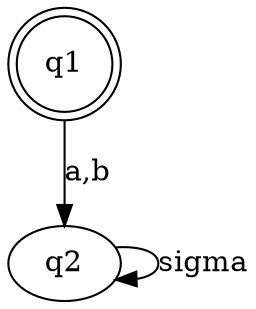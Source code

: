 digraph G4
{
    n1 [label = q1, shape = doublecircle]
    n2 [label = q2]
	
	  n1 -> n2 [label = "a,b"]
	  n2 -> n2 [label = "sigma"]	
}
